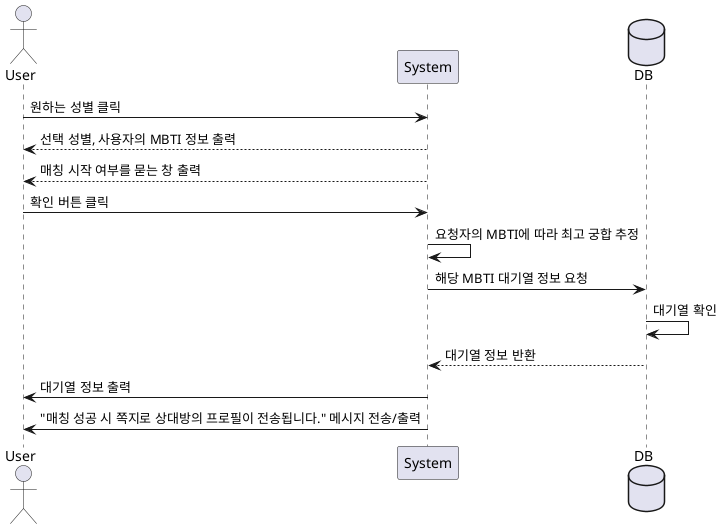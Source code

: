 @startuml
actor User
participant System
database DB

User -> System: 원하는 성별 클릭
System --> User: 선택 성별, 사용자의 MBTI 정보 출력
System --> User: 매칭 시작 여부를 묻는 창 출력

User -> System: 확인 버튼 클릭
System -> System: 요청자의 MBTI에 따라 최고 궁합 추정
System -> DB: 해당 MBTI 대기열 정보 요청
DB -> DB: 대기열 확인
DB --> System: 대기열 정보 반환
System -> User: 대기열 정보 출력
System -> User: "매칭 성공 시 쪽지로 상대방의 프로필이 전송됩니다." 메시지 전송/출력



@enduml